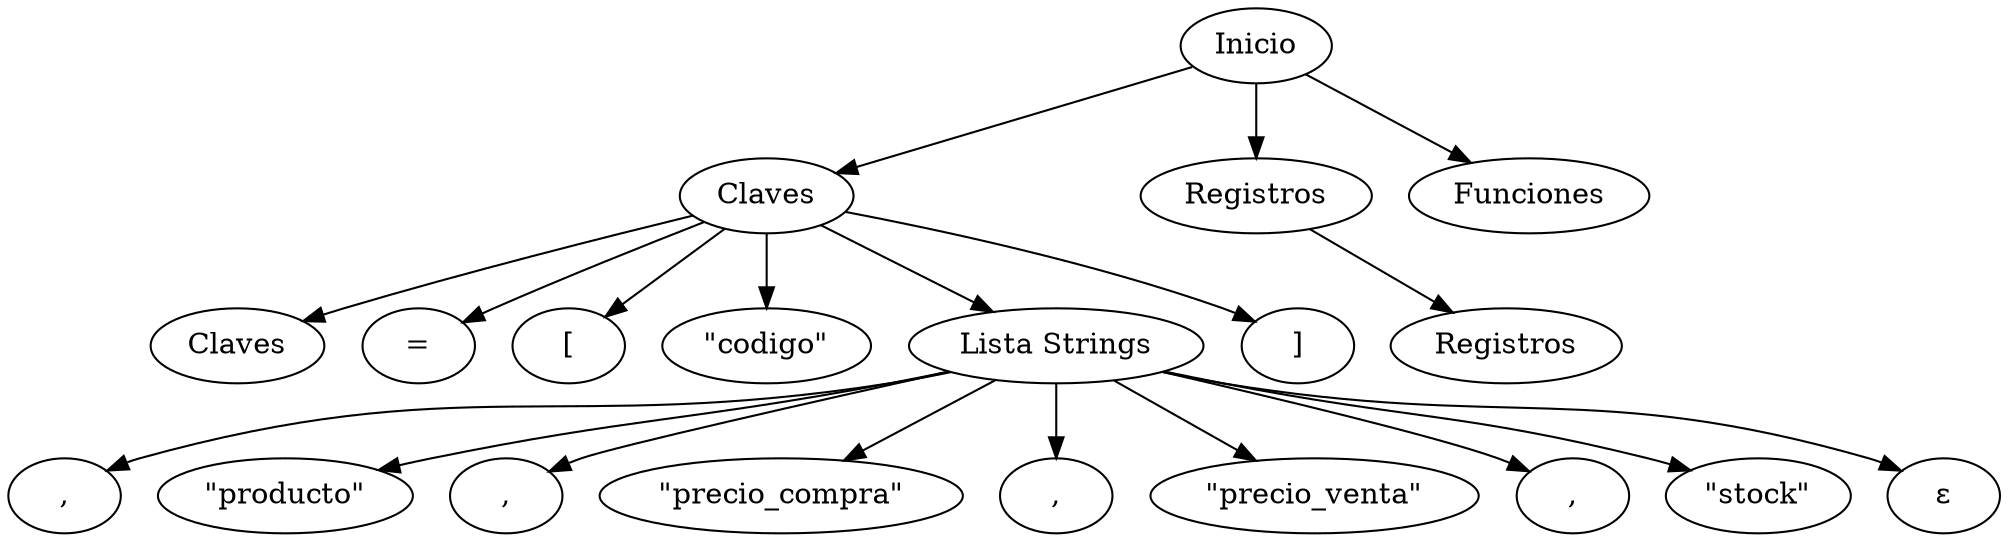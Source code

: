 digraph {
	A [label=Inicio]
	B [label=Claves]
	C [label=Registros]
	D [label=Funciones]
	A -> B
	N0 [label=Claves]
	B -> N0
	N1 [label="="]
	B -> N1
	N2 [label="["]
	B -> N2
	N3 [label="\"codigo\""]
	B -> N3
	Ls [label="Lista Strings"]
	B -> Ls
	N4 [label=","]
	Ls -> N4
	N5 [label="\"producto\""]
	Ls -> N5
	N6 [label=","]
	Ls -> N6
	N7 [label="\"precio_compra\""]
	Ls -> N7
	N8 [label=","]
	Ls -> N8
	N9 [label="\"precio_venta\""]
	Ls -> N9
	N10 [label=","]
	Ls -> N10
	N11 [label="\"stock\""]
	Ls -> N11
	Ls -> "ε"
	N12 [label="]"]
	B -> N12
	A -> C
	N13 [label=Registros]
	C -> N13
	A -> D
}
